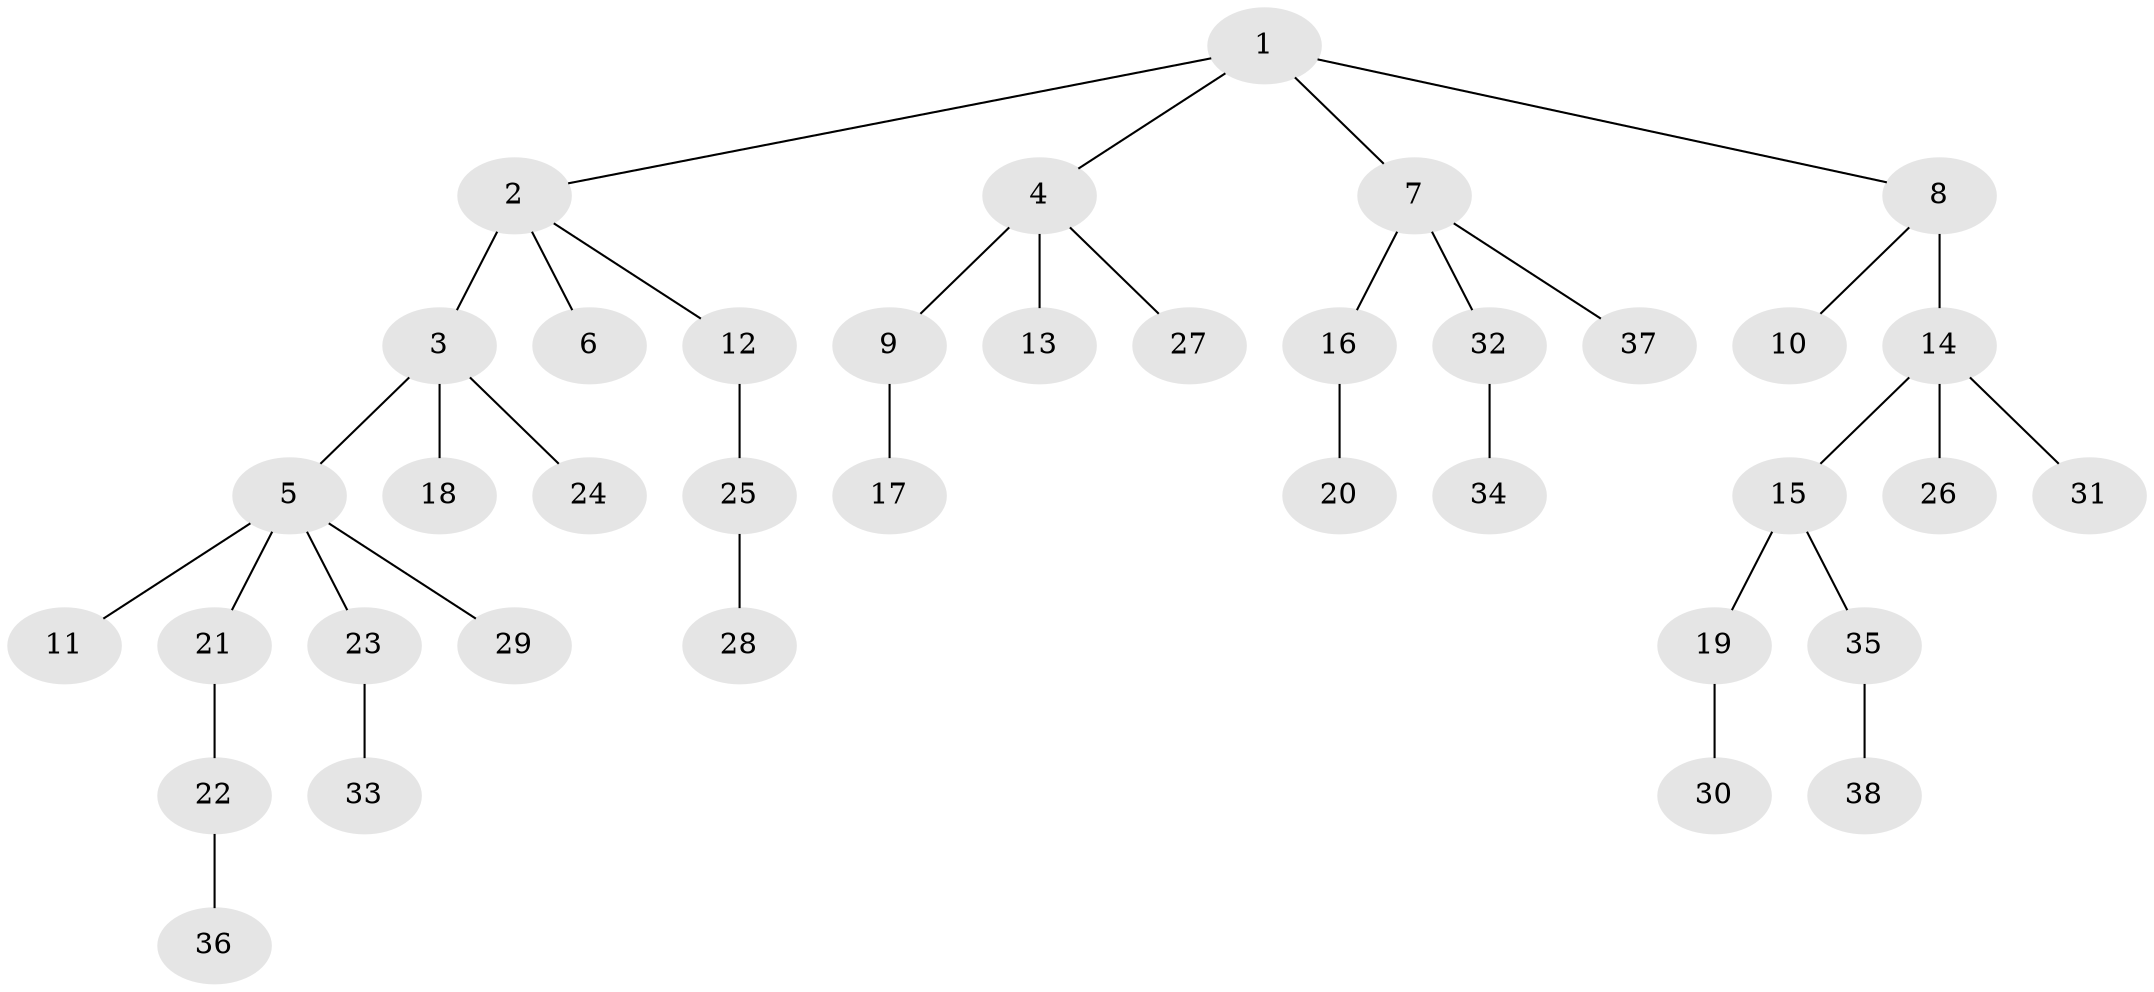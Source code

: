 // original degree distribution, {5: 0.013333333333333334, 4: 0.05333333333333334, 7: 0.013333333333333334, 1: 0.4533333333333333, 6: 0.02666666666666667, 2: 0.3333333333333333, 3: 0.10666666666666667}
// Generated by graph-tools (version 1.1) at 2025/36/03/09/25 02:36:52]
// undirected, 38 vertices, 37 edges
graph export_dot {
graph [start="1"]
  node [color=gray90,style=filled];
  1;
  2;
  3;
  4;
  5;
  6;
  7;
  8;
  9;
  10;
  11;
  12;
  13;
  14;
  15;
  16;
  17;
  18;
  19;
  20;
  21;
  22;
  23;
  24;
  25;
  26;
  27;
  28;
  29;
  30;
  31;
  32;
  33;
  34;
  35;
  36;
  37;
  38;
  1 -- 2 [weight=1.0];
  1 -- 4 [weight=1.0];
  1 -- 7 [weight=1.0];
  1 -- 8 [weight=1.0];
  2 -- 3 [weight=3.0];
  2 -- 6 [weight=1.0];
  2 -- 12 [weight=1.0];
  3 -- 5 [weight=1.0];
  3 -- 18 [weight=1.0];
  3 -- 24 [weight=1.0];
  4 -- 9 [weight=1.0];
  4 -- 13 [weight=2.0];
  4 -- 27 [weight=1.0];
  5 -- 11 [weight=1.0];
  5 -- 21 [weight=1.0];
  5 -- 23 [weight=1.0];
  5 -- 29 [weight=1.0];
  7 -- 16 [weight=1.0];
  7 -- 32 [weight=1.0];
  7 -- 37 [weight=1.0];
  8 -- 10 [weight=1.0];
  8 -- 14 [weight=3.0];
  9 -- 17 [weight=1.0];
  12 -- 25 [weight=1.0];
  14 -- 15 [weight=1.0];
  14 -- 26 [weight=1.0];
  14 -- 31 [weight=1.0];
  15 -- 19 [weight=1.0];
  15 -- 35 [weight=1.0];
  16 -- 20 [weight=1.0];
  19 -- 30 [weight=2.0];
  21 -- 22 [weight=1.0];
  22 -- 36 [weight=1.0];
  23 -- 33 [weight=1.0];
  25 -- 28 [weight=1.0];
  32 -- 34 [weight=1.0];
  35 -- 38 [weight=1.0];
}

